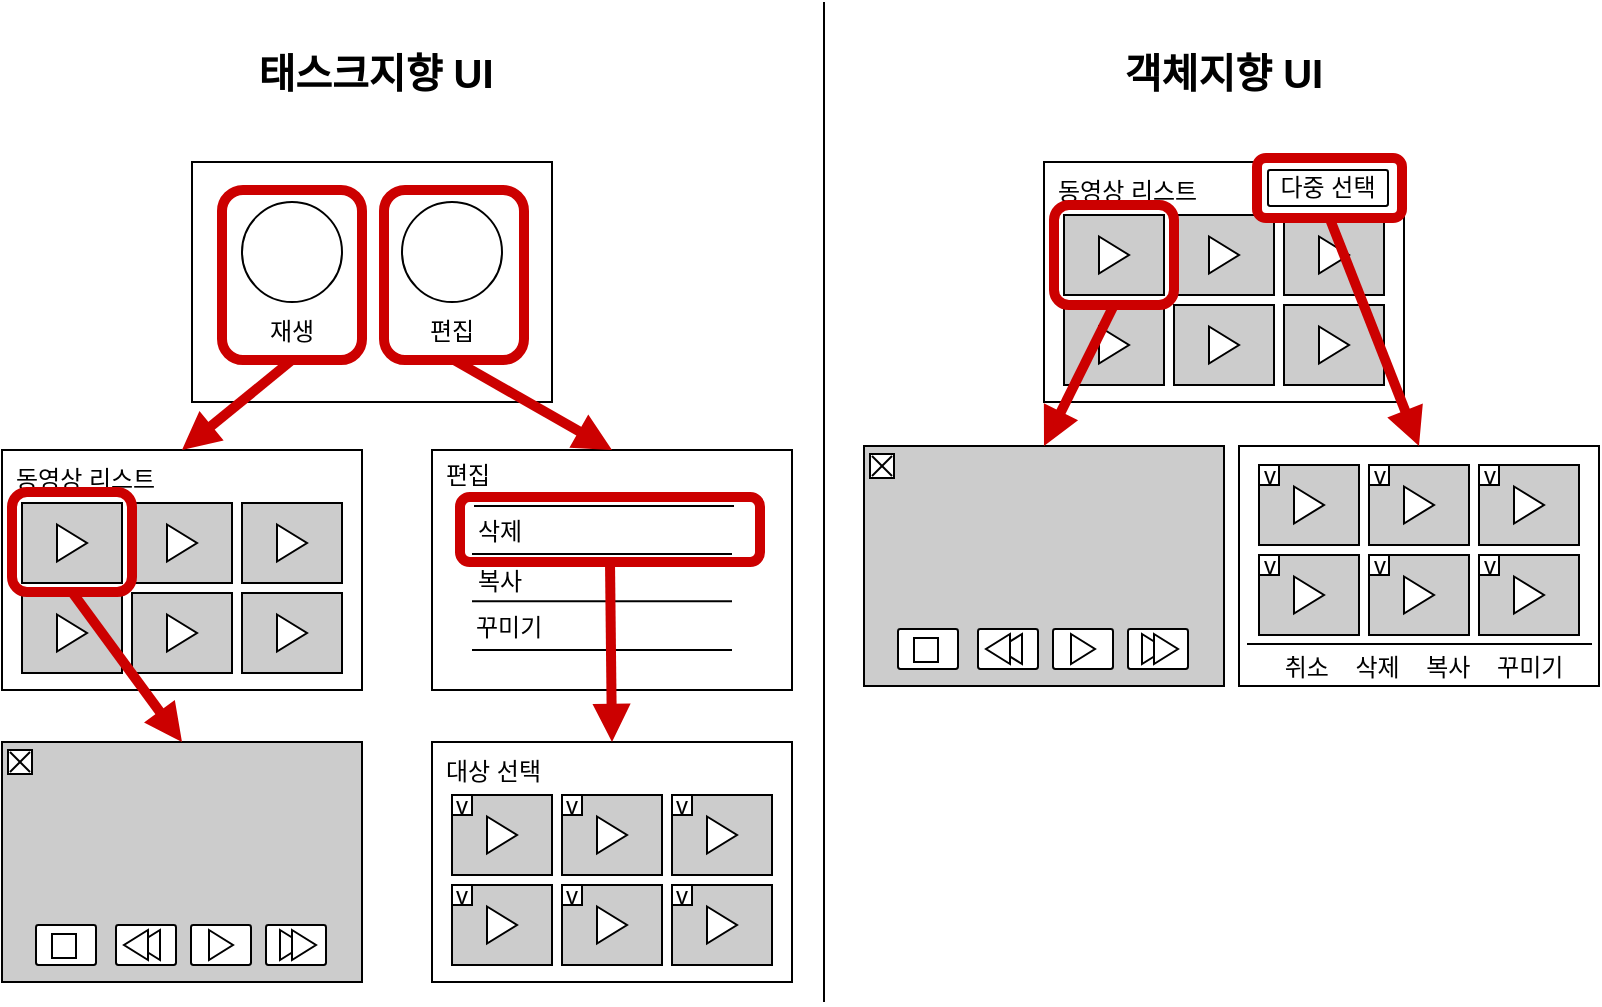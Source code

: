 <mxfile>
    <diagram id="t2ShYnc-I5zvxJD42cJc" name="페이지-1">
        <mxGraphModel dx="2048" dy="943" grid="1" gridSize="10" guides="1" tooltips="1" connect="1" arrows="1" fold="1" page="1" pageScale="1" pageWidth="827" pageHeight="1169" math="0" shadow="0">
            <root>
                <mxCell id="0"/>
                <mxCell id="1" parent="0"/>
                <mxCell id="3" value="태스크지향 UI" style="text;html=1;strokeColor=none;fillColor=none;align=center;verticalAlign=middle;whiteSpace=wrap;rounded=0;fontStyle=1;fontSize=20;" vertex="1" parent="1">
                    <mxGeometry x="113" y="50" width="186" height="30" as="geometry"/>
                </mxCell>
                <mxCell id="4" value="객체지향 UI" style="text;html=1;strokeColor=none;fillColor=none;align=center;verticalAlign=middle;whiteSpace=wrap;rounded=0;fontStyle=1;fontSize=20;" vertex="1" parent="1">
                    <mxGeometry x="545" y="50" width="170" height="30" as="geometry"/>
                </mxCell>
                <mxCell id="5" value="" style="rounded=0;whiteSpace=wrap;html=1;" vertex="1" parent="1">
                    <mxGeometry x="114" y="110" width="180" height="120" as="geometry"/>
                </mxCell>
                <mxCell id="6" value="" style="ellipse;whiteSpace=wrap;html=1;aspect=fixed;" vertex="1" parent="1">
                    <mxGeometry x="139" y="130" width="50" height="50" as="geometry"/>
                </mxCell>
                <mxCell id="7" value="재생" style="text;html=1;strokeColor=none;fillColor=none;align=center;verticalAlign=middle;whiteSpace=wrap;rounded=0;" vertex="1" parent="1">
                    <mxGeometry x="134" y="180" width="60" height="30" as="geometry"/>
                </mxCell>
                <mxCell id="8" value="편집" style="text;html=1;strokeColor=none;fillColor=none;align=center;verticalAlign=middle;whiteSpace=wrap;rounded=0;" vertex="1" parent="1">
                    <mxGeometry x="214" y="180" width="60" height="30" as="geometry"/>
                </mxCell>
                <mxCell id="9" value="" style="ellipse;whiteSpace=wrap;html=1;aspect=fixed;" vertex="1" parent="1">
                    <mxGeometry x="219" y="130" width="50" height="50" as="geometry"/>
                </mxCell>
                <mxCell id="11" value="" style="rounded=0;whiteSpace=wrap;html=1;" vertex="1" parent="1">
                    <mxGeometry x="234" y="400" width="180" height="120" as="geometry"/>
                </mxCell>
                <mxCell id="12" value="" style="rounded=0;whiteSpace=wrap;html=1;fillColor=#CCCCCC;" vertex="1" parent="1">
                    <mxGeometry x="244" y="426.5" width="50" height="40" as="geometry"/>
                </mxCell>
                <mxCell id="13" value="" style="rounded=0;whiteSpace=wrap;html=1;fillColor=#CCCCCC;" vertex="1" parent="1">
                    <mxGeometry x="299" y="426.5" width="50" height="40" as="geometry"/>
                </mxCell>
                <mxCell id="14" value="" style="rounded=0;whiteSpace=wrap;html=1;fillColor=#CCCCCC;" vertex="1" parent="1">
                    <mxGeometry x="354" y="426.5" width="50" height="40" as="geometry"/>
                </mxCell>
                <mxCell id="15" value="" style="rounded=0;whiteSpace=wrap;html=1;fillColor=#CCCCCC;" vertex="1" parent="1">
                    <mxGeometry x="244" y="471.5" width="50" height="40" as="geometry"/>
                </mxCell>
                <mxCell id="16" value="" style="rounded=0;whiteSpace=wrap;html=1;fillColor=#CCCCCC;" vertex="1" parent="1">
                    <mxGeometry x="299" y="471.5" width="50" height="40" as="geometry"/>
                </mxCell>
                <mxCell id="17" value="" style="rounded=0;whiteSpace=wrap;html=1;fillColor=#CCCCCC;" vertex="1" parent="1">
                    <mxGeometry x="354" y="471.5" width="50" height="40" as="geometry"/>
                </mxCell>
                <mxCell id="22" value="" style="rounded=0;whiteSpace=wrap;html=1;" vertex="1" parent="1">
                    <mxGeometry x="234" y="254" width="180" height="120" as="geometry"/>
                </mxCell>
                <mxCell id="23" value="삭제" style="text;html=1;strokeColor=none;fillColor=none;align=left;verticalAlign=middle;whiteSpace=wrap;rounded=0;" vertex="1" parent="1">
                    <mxGeometry x="255" y="280" width="60" height="30" as="geometry"/>
                </mxCell>
                <mxCell id="24" value="" style="endArrow=none;html=1;" edge="1" parent="1">
                    <mxGeometry width="50" height="50" relative="1" as="geometry">
                        <mxPoint x="254" y="306" as="sourcePoint"/>
                        <mxPoint x="384" y="306" as="targetPoint"/>
                    </mxGeometry>
                </mxCell>
                <mxCell id="25" value="" style="endArrow=none;html=1;" edge="1" parent="1">
                    <mxGeometry width="50" height="50" relative="1" as="geometry">
                        <mxPoint x="255" y="282" as="sourcePoint"/>
                        <mxPoint x="385" y="282" as="targetPoint"/>
                    </mxGeometry>
                </mxCell>
                <mxCell id="26" value="" style="endArrow=none;html=1;" edge="1" parent="1">
                    <mxGeometry width="50" height="50" relative="1" as="geometry">
                        <mxPoint x="254" y="329.58" as="sourcePoint"/>
                        <mxPoint x="384" y="329.58" as="targetPoint"/>
                    </mxGeometry>
                </mxCell>
                <mxCell id="27" value="복사" style="text;html=1;strokeColor=none;fillColor=none;align=left;verticalAlign=middle;whiteSpace=wrap;rounded=0;" vertex="1" parent="1">
                    <mxGeometry x="255" y="305" width="60" height="30" as="geometry"/>
                </mxCell>
                <mxCell id="28" value="편집" style="text;html=1;strokeColor=none;fillColor=none;align=left;verticalAlign=middle;whiteSpace=wrap;rounded=0;" vertex="1" parent="1">
                    <mxGeometry x="239" y="252" width="60" height="30" as="geometry"/>
                </mxCell>
                <mxCell id="29" value="꾸미기" style="text;html=1;strokeColor=none;fillColor=none;align=left;verticalAlign=middle;whiteSpace=wrap;rounded=0;" vertex="1" parent="1">
                    <mxGeometry x="254" y="328" width="60" height="30" as="geometry"/>
                </mxCell>
                <mxCell id="30" value="" style="endArrow=none;html=1;" edge="1" parent="1">
                    <mxGeometry width="50" height="50" relative="1" as="geometry">
                        <mxPoint x="254" y="354.0" as="sourcePoint"/>
                        <mxPoint x="384" y="354.0" as="targetPoint"/>
                    </mxGeometry>
                </mxCell>
                <mxCell id="31" value="대상 선택" style="text;html=1;strokeColor=none;fillColor=none;align=left;verticalAlign=middle;whiteSpace=wrap;rounded=0;" vertex="1" parent="1">
                    <mxGeometry x="239" y="400" width="60" height="30" as="geometry"/>
                </mxCell>
                <mxCell id="32" value="" style="rounded=1;whiteSpace=wrap;html=1;fillColor=none;strokeWidth=5;strokeColor=#CC0000;" vertex="1" parent="1">
                    <mxGeometry x="210" y="124" width="70" height="85" as="geometry"/>
                </mxCell>
                <mxCell id="33" value="" style="endArrow=block;html=1;exitX=0.5;exitY=1;exitDx=0;exitDy=0;entryX=0.5;entryY=0;entryDx=0;entryDy=0;strokeColor=#CC0000;strokeWidth=5;endFill=1;" edge="1" parent="1" source="32" target="22">
                    <mxGeometry width="50" height="50" relative="1" as="geometry">
                        <mxPoint x="504" y="230" as="sourcePoint"/>
                        <mxPoint x="554" y="180" as="targetPoint"/>
                    </mxGeometry>
                </mxCell>
                <mxCell id="34" value="" style="rounded=1;whiteSpace=wrap;html=1;fillColor=none;strokeWidth=5;strokeColor=#CC0000;" vertex="1" parent="1">
                    <mxGeometry x="248" y="277.5" width="150" height="32.5" as="geometry"/>
                </mxCell>
                <mxCell id="35" value="" style="endArrow=block;html=1;exitX=0.5;exitY=1;exitDx=0;exitDy=0;entryX=0.5;entryY=0;entryDx=0;entryDy=0;strokeColor=#CC0000;strokeWidth=5;endFill=1;" edge="1" parent="1" source="34" target="11">
                    <mxGeometry width="50" height="50" relative="1" as="geometry">
                        <mxPoint x="375" y="219" as="sourcePoint"/>
                        <mxPoint x="334" y="264" as="targetPoint"/>
                    </mxGeometry>
                </mxCell>
                <mxCell id="44" value="" style="triangle;whiteSpace=wrap;html=1;strokeWidth=1;" vertex="1" parent="1">
                    <mxGeometry x="261.5" y="437.25" width="15" height="18.5" as="geometry"/>
                </mxCell>
                <mxCell id="45" value="" style="triangle;whiteSpace=wrap;html=1;strokeWidth=1;" vertex="1" parent="1">
                    <mxGeometry x="316.5" y="437.25" width="15" height="18.5" as="geometry"/>
                </mxCell>
                <mxCell id="46" value="" style="triangle;whiteSpace=wrap;html=1;strokeWidth=1;" vertex="1" parent="1">
                    <mxGeometry x="371.5" y="437.25" width="15" height="18.5" as="geometry"/>
                </mxCell>
                <mxCell id="47" value="" style="triangle;whiteSpace=wrap;html=1;strokeWidth=1;" vertex="1" parent="1">
                    <mxGeometry x="261.5" y="482.25" width="15" height="18.5" as="geometry"/>
                </mxCell>
                <mxCell id="48" value="" style="triangle;whiteSpace=wrap;html=1;strokeWidth=1;" vertex="1" parent="1">
                    <mxGeometry x="316.5" y="482.25" width="15" height="18.5" as="geometry"/>
                </mxCell>
                <mxCell id="49" value="" style="triangle;whiteSpace=wrap;html=1;strokeWidth=1;" vertex="1" parent="1">
                    <mxGeometry x="371.5" y="482.25" width="15" height="18.5" as="geometry"/>
                </mxCell>
                <mxCell id="50" value="" style="rounded=0;whiteSpace=wrap;html=1;" vertex="1" parent="1">
                    <mxGeometry x="540" y="110" width="180" height="120" as="geometry"/>
                </mxCell>
                <mxCell id="51" value="" style="rounded=0;whiteSpace=wrap;html=1;fillColor=#CCCCCC;" vertex="1" parent="1">
                    <mxGeometry x="550" y="136.5" width="50" height="40" as="geometry"/>
                </mxCell>
                <mxCell id="52" value="" style="rounded=0;whiteSpace=wrap;html=1;fillColor=#CCCCCC;" vertex="1" parent="1">
                    <mxGeometry x="605" y="136.5" width="50" height="40" as="geometry"/>
                </mxCell>
                <mxCell id="53" value="" style="rounded=0;whiteSpace=wrap;html=1;fillColor=#CCCCCC;" vertex="1" parent="1">
                    <mxGeometry x="660" y="136.5" width="50" height="40" as="geometry"/>
                </mxCell>
                <mxCell id="54" value="" style="rounded=0;whiteSpace=wrap;html=1;fillColor=#CCCCCC;" vertex="1" parent="1">
                    <mxGeometry x="550" y="181.5" width="50" height="40" as="geometry"/>
                </mxCell>
                <mxCell id="55" value="" style="rounded=0;whiteSpace=wrap;html=1;fillColor=#CCCCCC;" vertex="1" parent="1">
                    <mxGeometry x="605" y="181.5" width="50" height="40" as="geometry"/>
                </mxCell>
                <mxCell id="56" value="" style="rounded=0;whiteSpace=wrap;html=1;fillColor=#CCCCCC;" vertex="1" parent="1">
                    <mxGeometry x="660" y="181.5" width="50" height="40" as="geometry"/>
                </mxCell>
                <mxCell id="57" value="동영상 리스트" style="text;html=1;strokeColor=none;fillColor=none;align=left;verticalAlign=middle;whiteSpace=wrap;rounded=0;" vertex="1" parent="1">
                    <mxGeometry x="545" y="110" width="85" height="30" as="geometry"/>
                </mxCell>
                <mxCell id="58" value="" style="triangle;whiteSpace=wrap;html=1;strokeWidth=1;" vertex="1" parent="1">
                    <mxGeometry x="567.5" y="147.25" width="15" height="18.5" as="geometry"/>
                </mxCell>
                <mxCell id="59" value="" style="triangle;whiteSpace=wrap;html=1;strokeWidth=1;" vertex="1" parent="1">
                    <mxGeometry x="622.5" y="147.25" width="15" height="18.5" as="geometry"/>
                </mxCell>
                <mxCell id="60" value="" style="triangle;whiteSpace=wrap;html=1;strokeWidth=1;" vertex="1" parent="1">
                    <mxGeometry x="677.5" y="147.25" width="15" height="18.5" as="geometry"/>
                </mxCell>
                <mxCell id="61" value="" style="triangle;whiteSpace=wrap;html=1;strokeWidth=1;" vertex="1" parent="1">
                    <mxGeometry x="567.5" y="192.25" width="15" height="18.5" as="geometry"/>
                </mxCell>
                <mxCell id="62" value="" style="triangle;whiteSpace=wrap;html=1;strokeWidth=1;" vertex="1" parent="1">
                    <mxGeometry x="622.5" y="192.25" width="15" height="18.5" as="geometry"/>
                </mxCell>
                <mxCell id="63" value="" style="triangle;whiteSpace=wrap;html=1;strokeWidth=1;" vertex="1" parent="1">
                    <mxGeometry x="677.5" y="192.25" width="15" height="18.5" as="geometry"/>
                </mxCell>
                <mxCell id="83" value="&lt;font style=&quot;font-size: 12px;&quot;&gt;v&lt;/font&gt;" style="rounded=0;whiteSpace=wrap;html=1;strokeWidth=1;verticalAlign=middle;labelPosition=center;verticalLabelPosition=middle;align=center;horizontal=1;fontSize=12;" vertex="1" parent="1">
                    <mxGeometry x="244" y="426.5" width="10" height="10" as="geometry"/>
                </mxCell>
                <mxCell id="84" value="&lt;font style=&quot;font-size: 12px;&quot;&gt;v&lt;/font&gt;" style="rounded=0;whiteSpace=wrap;html=1;strokeWidth=1;verticalAlign=middle;labelPosition=center;verticalLabelPosition=middle;align=center;horizontal=1;fontSize=12;" vertex="1" parent="1">
                    <mxGeometry x="299" y="426.5" width="10" height="10" as="geometry"/>
                </mxCell>
                <mxCell id="85" value="&lt;font style=&quot;font-size: 12px;&quot;&gt;v&lt;/font&gt;" style="rounded=0;whiteSpace=wrap;html=1;strokeWidth=1;verticalAlign=middle;labelPosition=center;verticalLabelPosition=middle;align=center;horizontal=1;fontSize=12;" vertex="1" parent="1">
                    <mxGeometry x="354" y="426.5" width="10" height="10" as="geometry"/>
                </mxCell>
                <mxCell id="86" value="&lt;font style=&quot;font-size: 12px;&quot;&gt;v&lt;/font&gt;" style="rounded=0;whiteSpace=wrap;html=1;strokeWidth=1;verticalAlign=middle;labelPosition=center;verticalLabelPosition=middle;align=center;horizontal=1;fontSize=12;" vertex="1" parent="1">
                    <mxGeometry x="354" y="471.5" width="10" height="10" as="geometry"/>
                </mxCell>
                <mxCell id="87" value="&lt;font style=&quot;font-size: 12px;&quot;&gt;v&lt;/font&gt;" style="rounded=0;whiteSpace=wrap;html=1;strokeWidth=1;verticalAlign=middle;labelPosition=center;verticalLabelPosition=middle;align=center;horizontal=1;fontSize=12;" vertex="1" parent="1">
                    <mxGeometry x="299" y="471.5" width="10" height="10" as="geometry"/>
                </mxCell>
                <mxCell id="88" value="&lt;font style=&quot;font-size: 12px;&quot;&gt;v&lt;/font&gt;" style="rounded=0;whiteSpace=wrap;html=1;strokeWidth=1;verticalAlign=middle;labelPosition=center;verticalLabelPosition=middle;align=center;horizontal=1;fontSize=12;" vertex="1" parent="1">
                    <mxGeometry x="244" y="471.5" width="10" height="10" as="geometry"/>
                </mxCell>
                <mxCell id="89" value="" style="rounded=1;whiteSpace=wrap;html=1;fillColor=none;strokeWidth=5;strokeColor=#CC0000;" vertex="1" parent="1">
                    <mxGeometry x="129" y="124" width="70" height="85" as="geometry"/>
                </mxCell>
                <mxCell id="90" value="" style="rounded=0;whiteSpace=wrap;html=1;" vertex="1" parent="1">
                    <mxGeometry x="19" y="254" width="180" height="120" as="geometry"/>
                </mxCell>
                <mxCell id="91" value="" style="rounded=0;whiteSpace=wrap;html=1;fillColor=#CCCCCC;" vertex="1" parent="1">
                    <mxGeometry x="29" y="280.5" width="50" height="40" as="geometry"/>
                </mxCell>
                <mxCell id="92" value="" style="rounded=0;whiteSpace=wrap;html=1;fillColor=#CCCCCC;" vertex="1" parent="1">
                    <mxGeometry x="84" y="280.5" width="50" height="40" as="geometry"/>
                </mxCell>
                <mxCell id="93" value="" style="rounded=0;whiteSpace=wrap;html=1;fillColor=#CCCCCC;" vertex="1" parent="1">
                    <mxGeometry x="139" y="280.5" width="50" height="40" as="geometry"/>
                </mxCell>
                <mxCell id="94" value="" style="rounded=0;whiteSpace=wrap;html=1;fillColor=#CCCCCC;" vertex="1" parent="1">
                    <mxGeometry x="29" y="325.5" width="50" height="40" as="geometry"/>
                </mxCell>
                <mxCell id="95" value="" style="rounded=0;whiteSpace=wrap;html=1;fillColor=#CCCCCC;" vertex="1" parent="1">
                    <mxGeometry x="84" y="325.5" width="50" height="40" as="geometry"/>
                </mxCell>
                <mxCell id="96" value="" style="rounded=0;whiteSpace=wrap;html=1;fillColor=#CCCCCC;" vertex="1" parent="1">
                    <mxGeometry x="139" y="325.5" width="50" height="40" as="geometry"/>
                </mxCell>
                <mxCell id="97" value="동영상 리스트" style="text;html=1;strokeColor=none;fillColor=none;align=left;verticalAlign=middle;whiteSpace=wrap;rounded=0;" vertex="1" parent="1">
                    <mxGeometry x="24" y="254" width="85" height="30" as="geometry"/>
                </mxCell>
                <mxCell id="98" value="" style="triangle;whiteSpace=wrap;html=1;strokeWidth=1;" vertex="1" parent="1">
                    <mxGeometry x="46.5" y="291.25" width="15" height="18.5" as="geometry"/>
                </mxCell>
                <mxCell id="99" value="" style="triangle;whiteSpace=wrap;html=1;strokeWidth=1;" vertex="1" parent="1">
                    <mxGeometry x="101.5" y="291.25" width="15" height="18.5" as="geometry"/>
                </mxCell>
                <mxCell id="100" value="" style="triangle;whiteSpace=wrap;html=1;strokeWidth=1;" vertex="1" parent="1">
                    <mxGeometry x="156.5" y="291.25" width="15" height="18.5" as="geometry"/>
                </mxCell>
                <mxCell id="101" value="" style="triangle;whiteSpace=wrap;html=1;strokeWidth=1;" vertex="1" parent="1">
                    <mxGeometry x="46.5" y="336.25" width="15" height="18.5" as="geometry"/>
                </mxCell>
                <mxCell id="102" value="" style="triangle;whiteSpace=wrap;html=1;strokeWidth=1;" vertex="1" parent="1">
                    <mxGeometry x="101.5" y="336.25" width="15" height="18.5" as="geometry"/>
                </mxCell>
                <mxCell id="103" value="" style="triangle;whiteSpace=wrap;html=1;strokeWidth=1;" vertex="1" parent="1">
                    <mxGeometry x="156.5" y="336.25" width="15" height="18.5" as="geometry"/>
                </mxCell>
                <mxCell id="104" value="" style="endArrow=block;html=1;exitX=0.5;exitY=1;exitDx=0;exitDy=0;entryX=0.5;entryY=0;entryDx=0;entryDy=0;strokeColor=#CC0000;strokeWidth=5;endFill=1;" edge="1" parent="1" source="89" target="90">
                    <mxGeometry width="50" height="50" relative="1" as="geometry">
                        <mxPoint x="255" y="219" as="sourcePoint"/>
                        <mxPoint x="334" y="264" as="targetPoint"/>
                    </mxGeometry>
                </mxCell>
                <mxCell id="106" value="" style="rounded=0;whiteSpace=wrap;html=1;fillColor=#CCCCCC;" vertex="1" parent="1">
                    <mxGeometry x="19" y="400" width="180" height="120" as="geometry"/>
                </mxCell>
                <mxCell id="107" value="" style="rounded=1;whiteSpace=wrap;html=1;fontSize=12;strokeWidth=1;arcSize=6;" vertex="1" parent="1">
                    <mxGeometry x="113.5" y="491.5" width="30" height="20" as="geometry"/>
                </mxCell>
                <mxCell id="108" value="" style="rounded=1;whiteSpace=wrap;html=1;fontSize=12;strokeWidth=1;arcSize=6;" vertex="1" parent="1">
                    <mxGeometry x="151" y="491.5" width="30" height="20" as="geometry"/>
                </mxCell>
                <mxCell id="110" value="" style="rounded=1;whiteSpace=wrap;html=1;fontSize=12;strokeWidth=1;arcSize=6;" vertex="1" parent="1">
                    <mxGeometry x="76" y="491.5" width="30" height="20" as="geometry"/>
                </mxCell>
                <mxCell id="111" value="" style="rounded=1;whiteSpace=wrap;html=1;fontSize=12;strokeWidth=1;arcSize=6;" vertex="1" parent="1">
                    <mxGeometry x="36" y="491.5" width="30" height="20" as="geometry"/>
                </mxCell>
                <mxCell id="112" value="" style="triangle;whiteSpace=wrap;html=1;fontSize=12;strokeWidth=1;" vertex="1" parent="1">
                    <mxGeometry x="122.5" y="494" width="12" height="15" as="geometry"/>
                </mxCell>
                <mxCell id="113" value="" style="triangle;whiteSpace=wrap;html=1;fontSize=12;strokeWidth=1;" vertex="1" parent="1">
                    <mxGeometry x="158" y="494" width="12" height="15" as="geometry"/>
                </mxCell>
                <mxCell id="114" value="" style="triangle;whiteSpace=wrap;html=1;fontSize=12;strokeWidth=1;" vertex="1" parent="1">
                    <mxGeometry x="164" y="494" width="12" height="15" as="geometry"/>
                </mxCell>
                <mxCell id="115" value="" style="triangle;whiteSpace=wrap;html=1;fontSize=12;strokeWidth=1;rotation=-180;" vertex="1" parent="1">
                    <mxGeometry x="86" y="494" width="12" height="15" as="geometry"/>
                </mxCell>
                <mxCell id="116" value="" style="triangle;whiteSpace=wrap;html=1;fontSize=12;strokeWidth=1;rotation=-180;" vertex="1" parent="1">
                    <mxGeometry x="80" y="494" width="12" height="15" as="geometry"/>
                </mxCell>
                <mxCell id="118" value="" style="rounded=0;whiteSpace=wrap;html=1;fontSize=12;strokeWidth=1;" vertex="1" parent="1">
                    <mxGeometry x="44" y="496" width="12" height="12" as="geometry"/>
                </mxCell>
                <mxCell id="119" value="" style="rounded=0;whiteSpace=wrap;html=1;fontSize=12;strokeWidth=1;" vertex="1" parent="1">
                    <mxGeometry x="22" y="404" width="12" height="12" as="geometry"/>
                </mxCell>
                <mxCell id="122" value="" style="endArrow=none;html=1;fontSize=12;strokeColor=#000000;strokeWidth=1;" edge="1" parent="1">
                    <mxGeometry width="50" height="50" relative="1" as="geometry">
                        <mxPoint x="23" y="415" as="sourcePoint"/>
                        <mxPoint x="33" y="405" as="targetPoint"/>
                    </mxGeometry>
                </mxCell>
                <mxCell id="123" value="" style="endArrow=none;html=1;fontSize=12;strokeColor=#000000;strokeWidth=1;" edge="1" parent="1">
                    <mxGeometry width="50" height="50" relative="1" as="geometry">
                        <mxPoint x="23" y="405" as="sourcePoint"/>
                        <mxPoint x="33" y="415" as="targetPoint"/>
                    </mxGeometry>
                </mxCell>
                <mxCell id="124" value="" style="rounded=1;whiteSpace=wrap;html=1;fillColor=none;strokeWidth=5;strokeColor=#CC0000;" vertex="1" parent="1">
                    <mxGeometry x="24" y="275" width="60" height="50" as="geometry"/>
                </mxCell>
                <mxCell id="125" value="" style="endArrow=block;html=1;exitX=0.5;exitY=1;exitDx=0;exitDy=0;entryX=0.5;entryY=0;entryDx=0;entryDy=0;strokeColor=#CC0000;strokeWidth=5;endFill=1;" edge="1" parent="1" source="124" target="106">
                    <mxGeometry width="50" height="50" relative="1" as="geometry">
                        <mxPoint x="174" y="219" as="sourcePoint"/>
                        <mxPoint x="119" y="264" as="targetPoint"/>
                    </mxGeometry>
                </mxCell>
                <mxCell id="126" value="다중 선택" style="rounded=1;whiteSpace=wrap;html=1;fontSize=12;strokeWidth=1;arcSize=6;" vertex="1" parent="1">
                    <mxGeometry x="652" y="114" width="60" height="18" as="geometry"/>
                </mxCell>
                <mxCell id="127" value="" style="rounded=0;whiteSpace=wrap;html=1;fillColor=#CCCCCC;" vertex="1" parent="1">
                    <mxGeometry x="450" y="252" width="180" height="120" as="geometry"/>
                </mxCell>
                <mxCell id="128" value="" style="rounded=1;whiteSpace=wrap;html=1;fontSize=12;strokeWidth=1;arcSize=6;" vertex="1" parent="1">
                    <mxGeometry x="544.5" y="343.5" width="30" height="20" as="geometry"/>
                </mxCell>
                <mxCell id="129" value="" style="rounded=1;whiteSpace=wrap;html=1;fontSize=12;strokeWidth=1;arcSize=6;" vertex="1" parent="1">
                    <mxGeometry x="582" y="343.5" width="30" height="20" as="geometry"/>
                </mxCell>
                <mxCell id="130" value="" style="rounded=1;whiteSpace=wrap;html=1;fontSize=12;strokeWidth=1;arcSize=6;" vertex="1" parent="1">
                    <mxGeometry x="507" y="343.5" width="30" height="20" as="geometry"/>
                </mxCell>
                <mxCell id="131" value="" style="rounded=1;whiteSpace=wrap;html=1;fontSize=12;strokeWidth=1;arcSize=6;" vertex="1" parent="1">
                    <mxGeometry x="467" y="343.5" width="30" height="20" as="geometry"/>
                </mxCell>
                <mxCell id="132" value="" style="triangle;whiteSpace=wrap;html=1;fontSize=12;strokeWidth=1;" vertex="1" parent="1">
                    <mxGeometry x="553.5" y="346" width="12" height="15" as="geometry"/>
                </mxCell>
                <mxCell id="133" value="" style="triangle;whiteSpace=wrap;html=1;fontSize=12;strokeWidth=1;" vertex="1" parent="1">
                    <mxGeometry x="589" y="346" width="12" height="15" as="geometry"/>
                </mxCell>
                <mxCell id="134" value="" style="triangle;whiteSpace=wrap;html=1;fontSize=12;strokeWidth=1;" vertex="1" parent="1">
                    <mxGeometry x="595" y="346" width="12" height="15" as="geometry"/>
                </mxCell>
                <mxCell id="135" value="" style="triangle;whiteSpace=wrap;html=1;fontSize=12;strokeWidth=1;rotation=-180;" vertex="1" parent="1">
                    <mxGeometry x="517" y="346" width="12" height="15" as="geometry"/>
                </mxCell>
                <mxCell id="136" value="" style="triangle;whiteSpace=wrap;html=1;fontSize=12;strokeWidth=1;rotation=-180;" vertex="1" parent="1">
                    <mxGeometry x="511" y="346" width="12" height="15" as="geometry"/>
                </mxCell>
                <mxCell id="137" value="" style="rounded=0;whiteSpace=wrap;html=1;fontSize=12;strokeWidth=1;" vertex="1" parent="1">
                    <mxGeometry x="475" y="348" width="12" height="12" as="geometry"/>
                </mxCell>
                <mxCell id="138" value="" style="rounded=0;whiteSpace=wrap;html=1;fontSize=12;strokeWidth=1;" vertex="1" parent="1">
                    <mxGeometry x="453" y="256" width="12" height="12" as="geometry"/>
                </mxCell>
                <mxCell id="139" value="" style="endArrow=none;html=1;fontSize=12;strokeColor=#000000;strokeWidth=1;" edge="1" parent="1">
                    <mxGeometry width="50" height="50" relative="1" as="geometry">
                        <mxPoint x="454" y="267" as="sourcePoint"/>
                        <mxPoint x="464" y="257" as="targetPoint"/>
                    </mxGeometry>
                </mxCell>
                <mxCell id="140" value="" style="endArrow=none;html=1;fontSize=12;strokeColor=#000000;strokeWidth=1;" edge="1" parent="1">
                    <mxGeometry width="50" height="50" relative="1" as="geometry">
                        <mxPoint x="454" y="257" as="sourcePoint"/>
                        <mxPoint x="464" y="267" as="targetPoint"/>
                    </mxGeometry>
                </mxCell>
                <mxCell id="141" value="" style="rounded=1;whiteSpace=wrap;html=1;fillColor=none;strokeWidth=5;strokeColor=#CC0000;" vertex="1" parent="1">
                    <mxGeometry x="545" y="131.5" width="60" height="50" as="geometry"/>
                </mxCell>
                <mxCell id="142" value="" style="endArrow=block;html=1;exitX=0.5;exitY=1;exitDx=0;exitDy=0;entryX=0.5;entryY=0;entryDx=0;entryDy=0;strokeColor=#CC0000;strokeWidth=5;endFill=1;" edge="1" parent="1" source="141" target="127">
                    <mxGeometry width="50" height="50" relative="1" as="geometry">
                        <mxPoint x="64" y="335" as="sourcePoint"/>
                        <mxPoint x="119" y="410" as="targetPoint"/>
                    </mxGeometry>
                </mxCell>
                <mxCell id="143" value="" style="rounded=0;whiteSpace=wrap;html=1;" vertex="1" parent="1">
                    <mxGeometry x="637.5" y="252" width="180" height="120" as="geometry"/>
                </mxCell>
                <mxCell id="144" value="" style="rounded=0;whiteSpace=wrap;html=1;fillColor=#CCCCCC;" vertex="1" parent="1">
                    <mxGeometry x="647.5" y="261.5" width="50" height="40" as="geometry"/>
                </mxCell>
                <mxCell id="145" value="" style="rounded=0;whiteSpace=wrap;html=1;fillColor=#CCCCCC;" vertex="1" parent="1">
                    <mxGeometry x="702.5" y="261.5" width="50" height="40" as="geometry"/>
                </mxCell>
                <mxCell id="146" value="" style="rounded=0;whiteSpace=wrap;html=1;fillColor=#CCCCCC;" vertex="1" parent="1">
                    <mxGeometry x="757.5" y="261.5" width="50" height="40" as="geometry"/>
                </mxCell>
                <mxCell id="147" value="" style="rounded=0;whiteSpace=wrap;html=1;fillColor=#CCCCCC;" vertex="1" parent="1">
                    <mxGeometry x="647.5" y="306.5" width="50" height="40" as="geometry"/>
                </mxCell>
                <mxCell id="148" value="" style="rounded=0;whiteSpace=wrap;html=1;fillColor=#CCCCCC;" vertex="1" parent="1">
                    <mxGeometry x="702.5" y="306.5" width="50" height="40" as="geometry"/>
                </mxCell>
                <mxCell id="149" value="" style="rounded=0;whiteSpace=wrap;html=1;fillColor=#CCCCCC;" vertex="1" parent="1">
                    <mxGeometry x="757.5" y="306.5" width="50" height="40" as="geometry"/>
                </mxCell>
                <mxCell id="151" value="" style="triangle;whiteSpace=wrap;html=1;strokeWidth=1;" vertex="1" parent="1">
                    <mxGeometry x="665" y="272.25" width="15" height="18.5" as="geometry"/>
                </mxCell>
                <mxCell id="152" value="" style="triangle;whiteSpace=wrap;html=1;strokeWidth=1;" vertex="1" parent="1">
                    <mxGeometry x="720" y="272.25" width="15" height="18.5" as="geometry"/>
                </mxCell>
                <mxCell id="153" value="" style="triangle;whiteSpace=wrap;html=1;strokeWidth=1;" vertex="1" parent="1">
                    <mxGeometry x="775" y="272.25" width="15" height="18.5" as="geometry"/>
                </mxCell>
                <mxCell id="154" value="" style="triangle;whiteSpace=wrap;html=1;strokeWidth=1;" vertex="1" parent="1">
                    <mxGeometry x="665" y="317.25" width="15" height="18.5" as="geometry"/>
                </mxCell>
                <mxCell id="155" value="" style="triangle;whiteSpace=wrap;html=1;strokeWidth=1;" vertex="1" parent="1">
                    <mxGeometry x="720" y="317.25" width="15" height="18.5" as="geometry"/>
                </mxCell>
                <mxCell id="156" value="" style="triangle;whiteSpace=wrap;html=1;strokeWidth=1;" vertex="1" parent="1">
                    <mxGeometry x="775" y="317.25" width="15" height="18.5" as="geometry"/>
                </mxCell>
                <mxCell id="157" value="&lt;font style=&quot;font-size: 12px;&quot;&gt;v&lt;/font&gt;" style="rounded=0;whiteSpace=wrap;html=1;strokeWidth=1;verticalAlign=middle;labelPosition=center;verticalLabelPosition=middle;align=center;horizontal=1;fontSize=12;" vertex="1" parent="1">
                    <mxGeometry x="647.5" y="261.5" width="10" height="10" as="geometry"/>
                </mxCell>
                <mxCell id="158" value="&lt;font style=&quot;font-size: 12px;&quot;&gt;v&lt;/font&gt;" style="rounded=0;whiteSpace=wrap;html=1;strokeWidth=1;verticalAlign=middle;labelPosition=center;verticalLabelPosition=middle;align=center;horizontal=1;fontSize=12;" vertex="1" parent="1">
                    <mxGeometry x="702.5" y="261.5" width="10" height="10" as="geometry"/>
                </mxCell>
                <mxCell id="159" value="&lt;font style=&quot;font-size: 12px;&quot;&gt;v&lt;/font&gt;" style="rounded=0;whiteSpace=wrap;html=1;strokeWidth=1;verticalAlign=middle;labelPosition=center;verticalLabelPosition=middle;align=center;horizontal=1;fontSize=12;" vertex="1" parent="1">
                    <mxGeometry x="757.5" y="261.5" width="10" height="10" as="geometry"/>
                </mxCell>
                <mxCell id="160" value="&lt;font style=&quot;font-size: 12px;&quot;&gt;v&lt;/font&gt;" style="rounded=0;whiteSpace=wrap;html=1;strokeWidth=1;verticalAlign=middle;labelPosition=center;verticalLabelPosition=middle;align=center;horizontal=1;fontSize=12;" vertex="1" parent="1">
                    <mxGeometry x="757.5" y="306.5" width="10" height="10" as="geometry"/>
                </mxCell>
                <mxCell id="161" value="&lt;font style=&quot;font-size: 12px;&quot;&gt;v&lt;/font&gt;" style="rounded=0;whiteSpace=wrap;html=1;strokeWidth=1;verticalAlign=middle;labelPosition=center;verticalLabelPosition=middle;align=center;horizontal=1;fontSize=12;" vertex="1" parent="1">
                    <mxGeometry x="702.5" y="306.5" width="10" height="10" as="geometry"/>
                </mxCell>
                <mxCell id="162" value="&lt;font style=&quot;font-size: 12px;&quot;&gt;v&lt;/font&gt;" style="rounded=0;whiteSpace=wrap;html=1;strokeWidth=1;verticalAlign=middle;labelPosition=center;verticalLabelPosition=middle;align=center;horizontal=1;fontSize=12;" vertex="1" parent="1">
                    <mxGeometry x="647.5" y="306.5" width="10" height="10" as="geometry"/>
                </mxCell>
                <mxCell id="165" value="" style="endArrow=none;html=1;fontSize=12;strokeColor=#000000;strokeWidth=1;" edge="1" parent="1">
                    <mxGeometry width="50" height="50" relative="1" as="geometry">
                        <mxPoint x="641.5" y="351" as="sourcePoint"/>
                        <mxPoint x="814" y="351" as="targetPoint"/>
                    </mxGeometry>
                </mxCell>
                <mxCell id="166" value="취소&amp;nbsp; &amp;nbsp; 삭제&amp;nbsp; &amp;nbsp; 복사&amp;nbsp; &amp;nbsp; 꾸미기" style="text;html=1;strokeColor=none;fillColor=none;align=center;verticalAlign=middle;whiteSpace=wrap;rounded=0;fontSize=12;" vertex="1" parent="1">
                    <mxGeometry x="650" y="348" width="160" height="30" as="geometry"/>
                </mxCell>
                <mxCell id="167" value="" style="rounded=1;whiteSpace=wrap;html=1;fillColor=none;strokeWidth=5;strokeColor=#CC0000;" vertex="1" parent="1">
                    <mxGeometry x="646.5" y="108" width="72.5" height="30" as="geometry"/>
                </mxCell>
                <mxCell id="168" value="" style="endArrow=block;html=1;exitX=0.5;exitY=1;exitDx=0;exitDy=0;entryX=0.5;entryY=0;entryDx=0;entryDy=0;strokeColor=#CC0000;strokeWidth=5;endFill=1;" edge="1" parent="1" source="167" target="143">
                    <mxGeometry width="50" height="50" relative="1" as="geometry">
                        <mxPoint x="585" y="191.5" as="sourcePoint"/>
                        <mxPoint x="550" y="262" as="targetPoint"/>
                    </mxGeometry>
                </mxCell>
                <mxCell id="169" value="" style="endArrow=none;html=1;fontSize=20;strokeColor=#000000;strokeWidth=1;" edge="1" parent="1">
                    <mxGeometry width="50" height="50" relative="1" as="geometry">
                        <mxPoint x="430" y="530" as="sourcePoint"/>
                        <mxPoint x="430" y="30" as="targetPoint"/>
                    </mxGeometry>
                </mxCell>
            </root>
        </mxGraphModel>
    </diagram>
</mxfile>